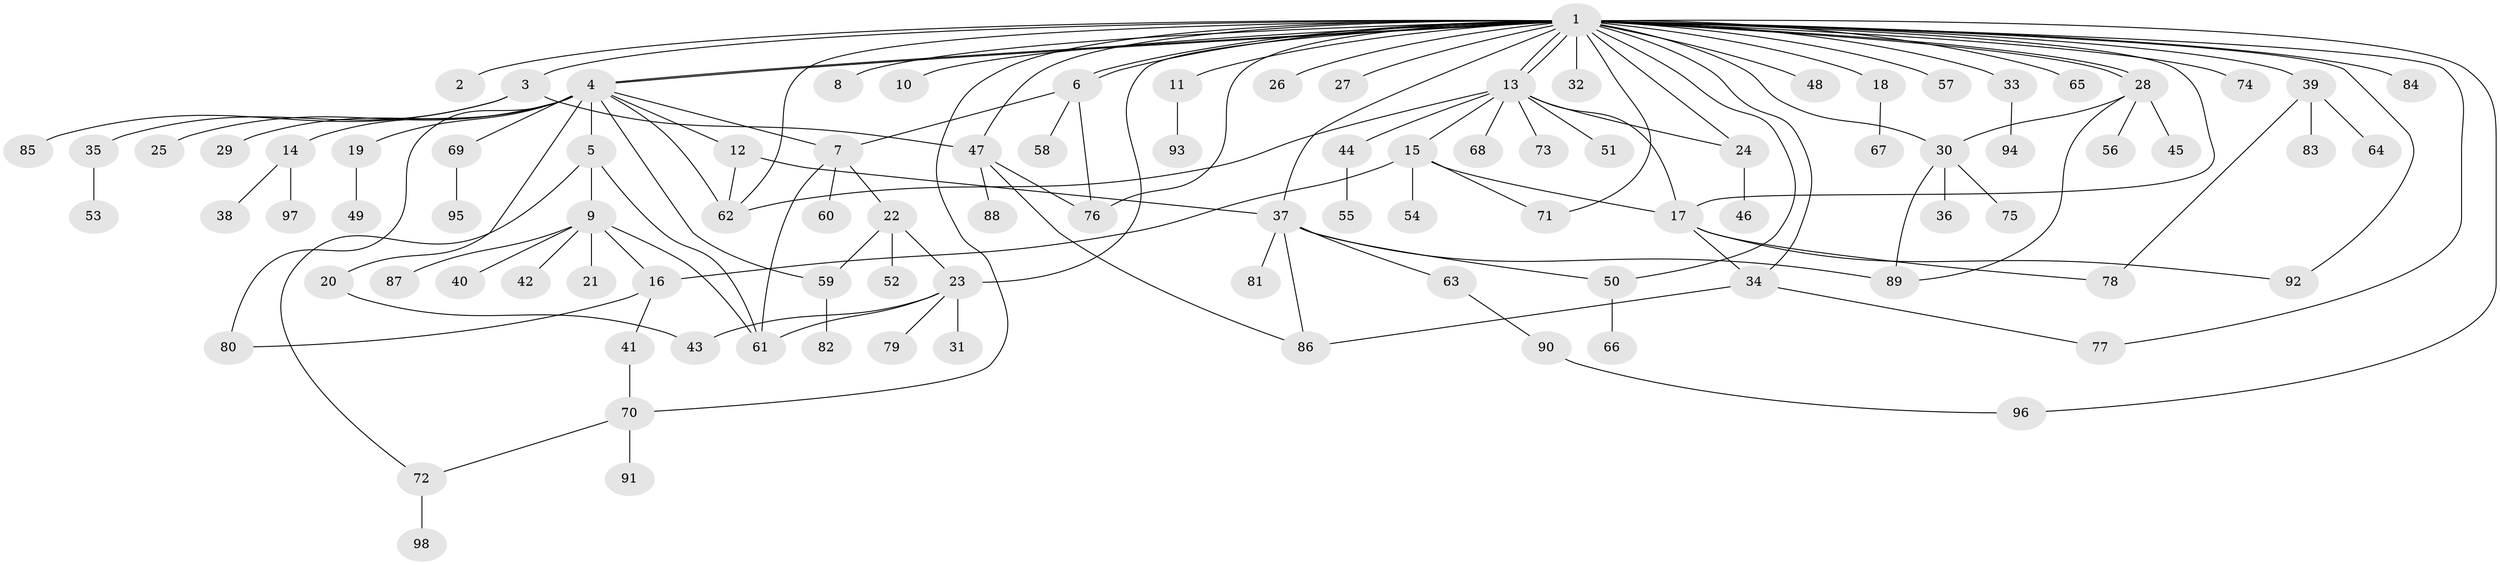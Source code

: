 // coarse degree distribution, {36: 0.014084507042253521, 1: 0.5070422535211268, 4: 0.08450704225352113, 13: 0.014084507042253521, 8: 0.028169014084507043, 5: 0.04225352112676056, 9: 0.014084507042253521, 2: 0.19718309859154928, 7: 0.028169014084507043, 3: 0.07042253521126761}
// Generated by graph-tools (version 1.1) at 2025/52/02/27/25 19:52:00]
// undirected, 98 vertices, 134 edges
graph export_dot {
graph [start="1"]
  node [color=gray90,style=filled];
  1;
  2;
  3;
  4;
  5;
  6;
  7;
  8;
  9;
  10;
  11;
  12;
  13;
  14;
  15;
  16;
  17;
  18;
  19;
  20;
  21;
  22;
  23;
  24;
  25;
  26;
  27;
  28;
  29;
  30;
  31;
  32;
  33;
  34;
  35;
  36;
  37;
  38;
  39;
  40;
  41;
  42;
  43;
  44;
  45;
  46;
  47;
  48;
  49;
  50;
  51;
  52;
  53;
  54;
  55;
  56;
  57;
  58;
  59;
  60;
  61;
  62;
  63;
  64;
  65;
  66;
  67;
  68;
  69;
  70;
  71;
  72;
  73;
  74;
  75;
  76;
  77;
  78;
  79;
  80;
  81;
  82;
  83;
  84;
  85;
  86;
  87;
  88;
  89;
  90;
  91;
  92;
  93;
  94;
  95;
  96;
  97;
  98;
  1 -- 2;
  1 -- 3;
  1 -- 4;
  1 -- 4;
  1 -- 6;
  1 -- 6;
  1 -- 8;
  1 -- 10;
  1 -- 11;
  1 -- 13;
  1 -- 13;
  1 -- 17;
  1 -- 18;
  1 -- 23;
  1 -- 24;
  1 -- 26;
  1 -- 27;
  1 -- 28;
  1 -- 28;
  1 -- 30;
  1 -- 32;
  1 -- 33;
  1 -- 34;
  1 -- 37;
  1 -- 39;
  1 -- 47;
  1 -- 48;
  1 -- 50;
  1 -- 57;
  1 -- 62;
  1 -- 65;
  1 -- 70;
  1 -- 71;
  1 -- 74;
  1 -- 76;
  1 -- 77;
  1 -- 84;
  1 -- 92;
  1 -- 96;
  3 -- 35;
  3 -- 47;
  3 -- 85;
  4 -- 5;
  4 -- 7;
  4 -- 12;
  4 -- 14;
  4 -- 19;
  4 -- 20;
  4 -- 25;
  4 -- 29;
  4 -- 59;
  4 -- 62;
  4 -- 69;
  4 -- 80;
  5 -- 9;
  5 -- 61;
  5 -- 72;
  6 -- 7;
  6 -- 58;
  6 -- 76;
  7 -- 22;
  7 -- 60;
  7 -- 61;
  9 -- 16;
  9 -- 21;
  9 -- 40;
  9 -- 42;
  9 -- 61;
  9 -- 87;
  11 -- 93;
  12 -- 37;
  12 -- 62;
  13 -- 15;
  13 -- 17;
  13 -- 24;
  13 -- 44;
  13 -- 51;
  13 -- 62;
  13 -- 68;
  13 -- 73;
  14 -- 38;
  14 -- 97;
  15 -- 16;
  15 -- 17;
  15 -- 54;
  15 -- 71;
  16 -- 41;
  16 -- 80;
  17 -- 34;
  17 -- 78;
  17 -- 92;
  18 -- 67;
  19 -- 49;
  20 -- 43;
  22 -- 23;
  22 -- 52;
  22 -- 59;
  23 -- 31;
  23 -- 43;
  23 -- 61;
  23 -- 79;
  24 -- 46;
  28 -- 30;
  28 -- 45;
  28 -- 56;
  28 -- 89;
  30 -- 36;
  30 -- 75;
  30 -- 89;
  33 -- 94;
  34 -- 77;
  34 -- 86;
  35 -- 53;
  37 -- 50;
  37 -- 63;
  37 -- 81;
  37 -- 86;
  37 -- 89;
  39 -- 64;
  39 -- 78;
  39 -- 83;
  41 -- 70;
  44 -- 55;
  47 -- 76;
  47 -- 86;
  47 -- 88;
  50 -- 66;
  59 -- 82;
  63 -- 90;
  69 -- 95;
  70 -- 72;
  70 -- 91;
  72 -- 98;
  90 -- 96;
}
